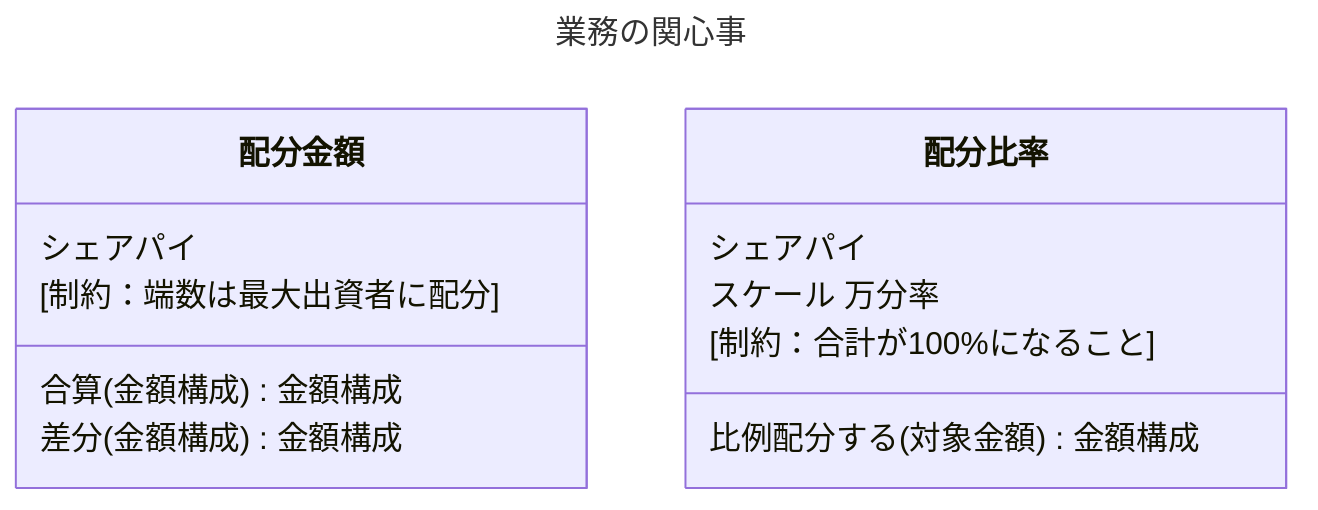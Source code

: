 ---
title: 業務の関心事
---
classDiagram
    class 配分金額 {
        シェアパイ
        [制約：端数は最大出資者に配分]
        合算(金額構成) 金額構成
        差分(金額構成) 金額構成
    }
    class 配分比率 {
        シェアパイ
        スケール 万分率
        [制約：合計が100%になること]
        比例配分する(対象金額) 金額構成
    }